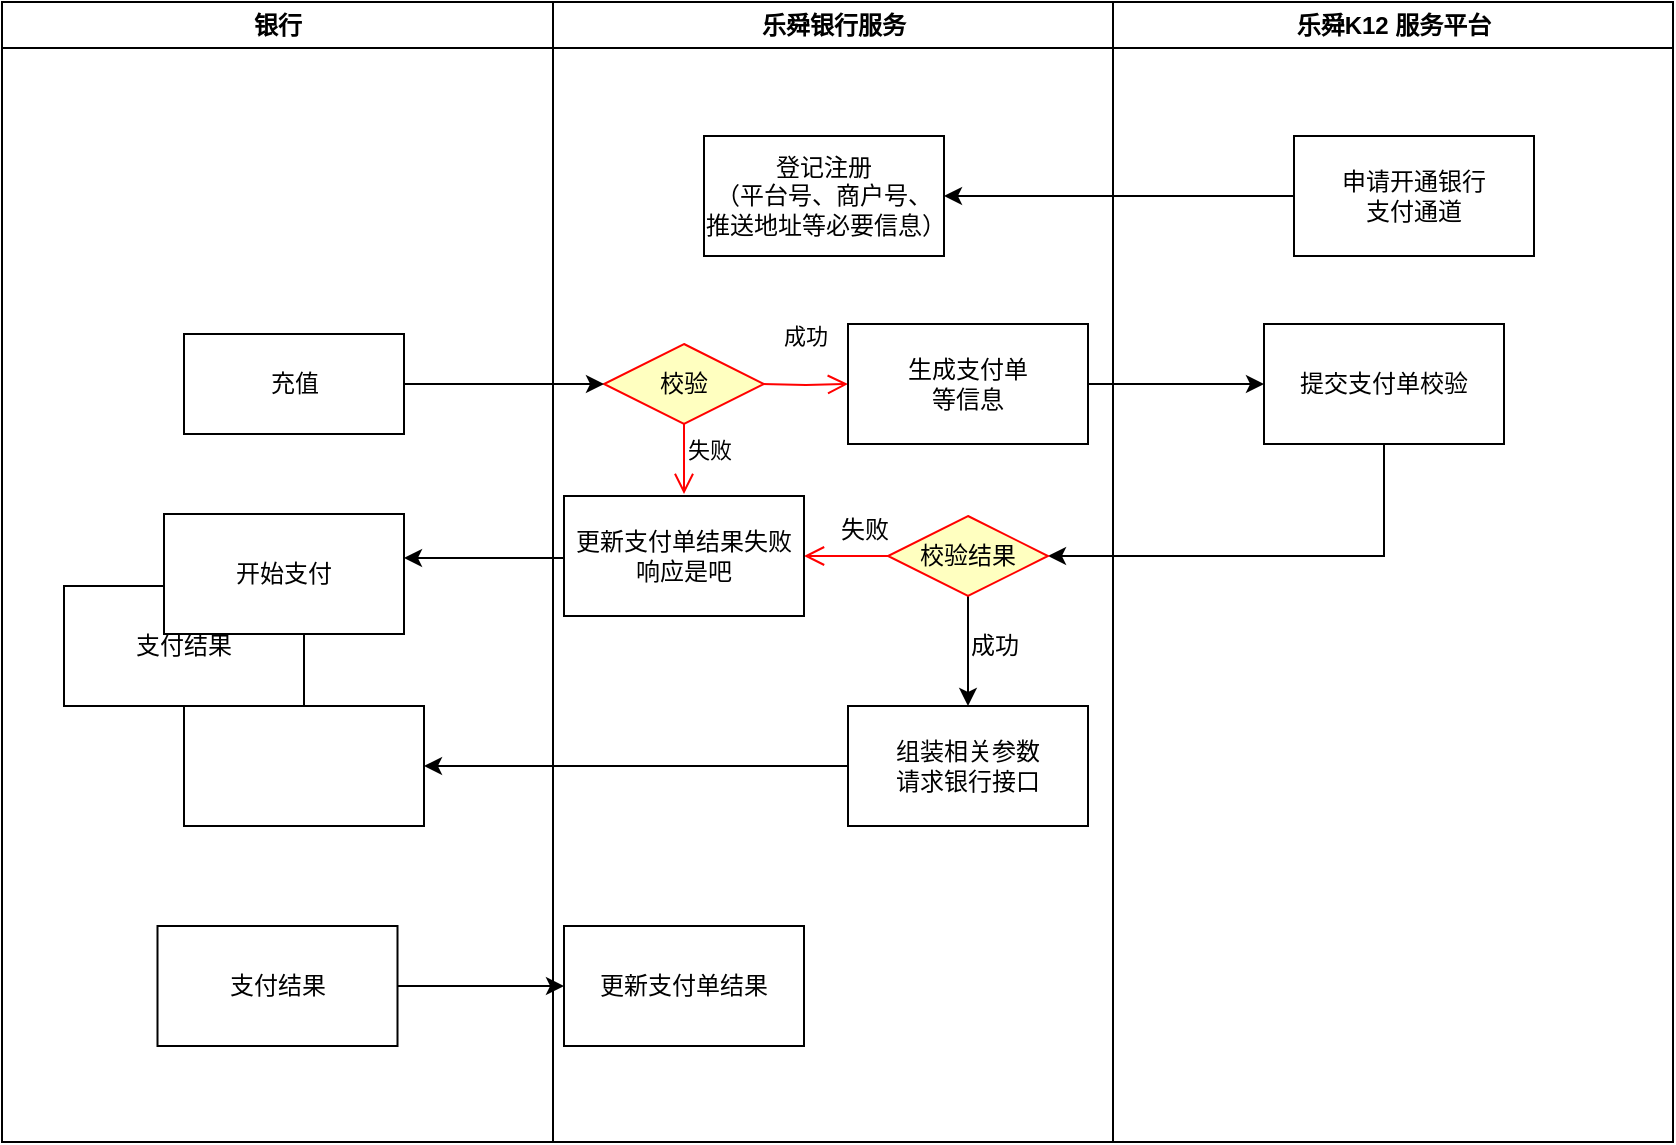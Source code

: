 <mxfile version="20.2.3" type="github">
  <diagram name="Page-1" id="e7e014a7-5840-1c2e-5031-d8a46d1fe8dd">
    <mxGraphModel dx="1002" dy="751" grid="1" gridSize="10" guides="1" tooltips="1" connect="1" arrows="1" fold="1" page="1" pageScale="1" pageWidth="1169" pageHeight="826" background="none" math="0" shadow="0">
      <root>
        <mxCell id="0" />
        <mxCell id="1" parent="0" />
        <mxCell id="2" value="银行" style="swimlane;whiteSpace=wrap;startSize=23;shadow=0;" parent="1" vertex="1">
          <mxGeometry x="169" y="128" width="275.5" height="570" as="geometry" />
        </mxCell>
        <mxCell id="CT-FRNJOSpLmzu2k3ldo-54" value="充值" style="html=1;" vertex="1" parent="2">
          <mxGeometry x="91" y="166" width="110" height="50" as="geometry" />
        </mxCell>
        <mxCell id="CT-FRNJOSpLmzu2k3ldo-99" value="支付结果" style="whiteSpace=wrap;html=1;fillColor=rgb(255, 255, 255);strokeColor=rgb(0, 0, 0);fontColor=rgb(0, 0, 0);rounded=0;" vertex="1" parent="2">
          <mxGeometry x="77.75" y="462" width="120" height="60" as="geometry" />
        </mxCell>
        <mxCell id="CT-FRNJOSpLmzu2k3ldo-111" value="支付结果" style="whiteSpace=wrap;html=1;fillColor=rgb(255, 255, 255);strokeColor=rgb(0, 0, 0);fontColor=rgb(0, 0, 0);rounded=0;" vertex="1" parent="2">
          <mxGeometry x="31" y="292" width="120" height="60" as="geometry" />
        </mxCell>
        <mxCell id="CT-FRNJOSpLmzu2k3ldo-113" value="" style="whiteSpace=wrap;html=1;fillColor=rgb(255, 255, 255);strokeColor=rgb(0, 0, 0);fontColor=rgb(0, 0, 0);rounded=0;" vertex="1" parent="2">
          <mxGeometry x="91" y="352" width="120" height="60" as="geometry" />
        </mxCell>
        <mxCell id="3" value="乐舜银行服务" style="swimlane;whiteSpace=wrap;startSize=23;" parent="1" vertex="1">
          <mxGeometry x="444.5" y="128" width="280" height="570" as="geometry" />
        </mxCell>
        <mxCell id="CT-FRNJOSpLmzu2k3ldo-50" value="登记注册&lt;br&gt;（平台号、商户号、推送地址等必要信息）" style="whiteSpace=wrap;html=1;fillColor=rgb(255, 255, 255);strokeColor=rgb(0, 0, 0);fontColor=rgb(0, 0, 0);rounded=0;" vertex="1" parent="3">
          <mxGeometry x="75.5" y="67" width="120" height="60" as="geometry" />
        </mxCell>
        <mxCell id="CT-FRNJOSpLmzu2k3ldo-69" value="校验" style="rhombus;whiteSpace=wrap;html=1;fillColor=#ffffc0;strokeColor=#ff0000;" vertex="1" parent="3">
          <mxGeometry x="25.5" y="171" width="80" height="40" as="geometry" />
        </mxCell>
        <mxCell id="CT-FRNJOSpLmzu2k3ldo-70" value="成功" style="edgeStyle=orthogonalEdgeStyle;html=1;align=left;verticalAlign=bottom;endArrow=open;endSize=8;strokeColor=#ff0000;rounded=0;entryX=0;entryY=0.5;entryDx=0;entryDy=0;" edge="1" parent="3" target="CT-FRNJOSpLmzu2k3ldo-72">
          <mxGeometry x="-0.6" y="15" relative="1" as="geometry">
            <mxPoint x="154.5" y="191" as="targetPoint" />
            <mxPoint x="104.5" y="191" as="sourcePoint" />
            <mxPoint as="offset" />
          </mxGeometry>
        </mxCell>
        <mxCell id="CT-FRNJOSpLmzu2k3ldo-71" value="失败" style="edgeStyle=orthogonalEdgeStyle;html=1;align=left;verticalAlign=top;endArrow=open;endSize=8;strokeColor=#ff0000;rounded=0;" edge="1" source="CT-FRNJOSpLmzu2k3ldo-69" parent="3">
          <mxGeometry x="-1" relative="1" as="geometry">
            <mxPoint x="65.5" y="246" as="targetPoint" />
          </mxGeometry>
        </mxCell>
        <mxCell id="CT-FRNJOSpLmzu2k3ldo-72" value="生成支付单&lt;br&gt;等信息" style="rounded=0;whiteSpace=wrap;html=1;" vertex="1" parent="3">
          <mxGeometry x="147.5" y="161" width="120" height="60" as="geometry" />
        </mxCell>
        <mxCell id="CT-FRNJOSpLmzu2k3ldo-106" value="组装相关参数&lt;br&gt;请求银行接口" style="rounded=0;whiteSpace=wrap;html=1;" vertex="1" parent="3">
          <mxGeometry x="147.5" y="352" width="120" height="60" as="geometry" />
        </mxCell>
        <mxCell id="CT-FRNJOSpLmzu2k3ldo-101" value="更新支付单结果" style="whiteSpace=wrap;html=1;fillColor=rgb(255, 255, 255);strokeColor=rgb(0, 0, 0);fontColor=rgb(0, 0, 0);rounded=0;" vertex="1" parent="3">
          <mxGeometry x="5.5" y="462" width="120" height="60" as="geometry" />
        </mxCell>
        <mxCell id="CT-FRNJOSpLmzu2k3ldo-108" value="成功" style="text;html=1;align=center;verticalAlign=middle;resizable=0;points=[];autosize=1;strokeColor=none;fillColor=none;" vertex="1" parent="3">
          <mxGeometry x="195.5" y="307" width="50" height="30" as="geometry" />
        </mxCell>
        <mxCell id="4" value="乐舜K12 服务平台" style="swimlane;whiteSpace=wrap" parent="1" vertex="1">
          <mxGeometry x="724.5" y="128" width="280" height="570" as="geometry" />
        </mxCell>
        <mxCell id="CT-FRNJOSpLmzu2k3ldo-49" value="申请开通银行&lt;br&gt;支付通道" style="rounded=0;whiteSpace=wrap;html=1;" vertex="1" parent="4">
          <mxGeometry x="90.5" y="67" width="120" height="60" as="geometry" />
        </mxCell>
        <mxCell id="CT-FRNJOSpLmzu2k3ldo-76" value="提交支付单校验" style="whiteSpace=wrap;html=1;fillColor=rgb(255, 255, 255);strokeColor=rgb(0, 0, 0);fontColor=rgb(0, 0, 0);rounded=0;" vertex="1" parent="4">
          <mxGeometry x="75.5" y="161" width="120" height="60" as="geometry" />
        </mxCell>
        <mxCell id="CT-FRNJOSpLmzu2k3ldo-51" value="" style="edgeStyle=orthogonalEdgeStyle;rounded=0;orthogonalLoop=1;jettySize=auto;html=1;" edge="1" parent="1" source="CT-FRNJOSpLmzu2k3ldo-49" target="CT-FRNJOSpLmzu2k3ldo-50">
          <mxGeometry relative="1" as="geometry" />
        </mxCell>
        <mxCell id="CT-FRNJOSpLmzu2k3ldo-61" value="" style="edgeStyle=orthogonalEdgeStyle;rounded=0;orthogonalLoop=1;jettySize=auto;html=1;" edge="1" parent="1" source="CT-FRNJOSpLmzu2k3ldo-54">
          <mxGeometry relative="1" as="geometry">
            <mxPoint x="470" y="319" as="targetPoint" />
          </mxGeometry>
        </mxCell>
        <mxCell id="CT-FRNJOSpLmzu2k3ldo-77" value="" style="edgeStyle=orthogonalEdgeStyle;rounded=0;orthogonalLoop=1;jettySize=auto;html=1;" edge="1" parent="1" source="CT-FRNJOSpLmzu2k3ldo-72" target="CT-FRNJOSpLmzu2k3ldo-76">
          <mxGeometry relative="1" as="geometry" />
        </mxCell>
        <mxCell id="CT-FRNJOSpLmzu2k3ldo-85" value="" style="edgeStyle=orthogonalEdgeStyle;rounded=0;orthogonalLoop=1;jettySize=auto;html=1;entryX=1;entryY=0.5;entryDx=0;entryDy=0;exitX=0.5;exitY=1;exitDx=0;exitDy=0;" edge="1" parent="1" source="CT-FRNJOSpLmzu2k3ldo-76" target="CT-FRNJOSpLmzu2k3ldo-86">
          <mxGeometry relative="1" as="geometry">
            <mxPoint x="710" y="443" as="targetPoint" />
          </mxGeometry>
        </mxCell>
        <mxCell id="CT-FRNJOSpLmzu2k3ldo-95" value="开始支付" style="whiteSpace=wrap;html=1;fillColor=rgb(255, 255, 255);strokeColor=rgb(0, 0, 0);fontColor=rgb(0, 0, 0);rounded=0;" vertex="1" parent="1">
          <mxGeometry x="250" y="384" width="120" height="60" as="geometry" />
        </mxCell>
        <mxCell id="CT-FRNJOSpLmzu2k3ldo-102" value="" style="edgeStyle=orthogonalEdgeStyle;rounded=0;orthogonalLoop=1;jettySize=auto;html=1;" edge="1" parent="1" source="CT-FRNJOSpLmzu2k3ldo-99" target="CT-FRNJOSpLmzu2k3ldo-101">
          <mxGeometry relative="1" as="geometry" />
        </mxCell>
        <mxCell id="CT-FRNJOSpLmzu2k3ldo-107" value="" style="edgeStyle=orthogonalEdgeStyle;rounded=0;orthogonalLoop=1;jettySize=auto;html=1;" edge="1" parent="1" source="CT-FRNJOSpLmzu2k3ldo-86" target="CT-FRNJOSpLmzu2k3ldo-106">
          <mxGeometry relative="1" as="geometry" />
        </mxCell>
        <mxCell id="CT-FRNJOSpLmzu2k3ldo-86" value="校验结果" style="rhombus;whiteSpace=wrap;html=1;fillColor=#ffffc0;strokeColor=#ff0000;" vertex="1" parent="1">
          <mxGeometry x="612" y="385" width="80" height="40" as="geometry" />
        </mxCell>
        <mxCell id="CT-FRNJOSpLmzu2k3ldo-88" value="" style="edgeStyle=orthogonalEdgeStyle;html=1;align=left;verticalAlign=top;endArrow=open;endSize=8;strokeColor=#ff0000;rounded=0;" edge="1" source="CT-FRNJOSpLmzu2k3ldo-86" parent="1">
          <mxGeometry x="-1" relative="1" as="geometry">
            <mxPoint x="570" y="405" as="targetPoint" />
          </mxGeometry>
        </mxCell>
        <mxCell id="CT-FRNJOSpLmzu2k3ldo-89" value="更新支付单结果失败&lt;br&gt;响应是吧" style="rounded=0;whiteSpace=wrap;html=1;" vertex="1" parent="1">
          <mxGeometry x="450" y="375" width="120" height="60" as="geometry" />
        </mxCell>
        <mxCell id="CT-FRNJOSpLmzu2k3ldo-96" value="" style="edgeStyle=orthogonalEdgeStyle;rounded=0;orthogonalLoop=1;jettySize=auto;html=1;" edge="1" parent="1">
          <mxGeometry relative="1" as="geometry">
            <mxPoint x="450" y="406" as="sourcePoint" />
            <mxPoint x="370" y="406" as="targetPoint" />
          </mxGeometry>
        </mxCell>
        <mxCell id="CT-FRNJOSpLmzu2k3ldo-103" value="失败" style="text;html=1;align=center;verticalAlign=middle;resizable=0;points=[];autosize=1;strokeColor=none;fillColor=none;" vertex="1" parent="1">
          <mxGeometry x="575" y="377" width="50" height="30" as="geometry" />
        </mxCell>
        <mxCell id="CT-FRNJOSpLmzu2k3ldo-114" value="" style="edgeStyle=orthogonalEdgeStyle;rounded=0;orthogonalLoop=1;jettySize=auto;html=1;" edge="1" parent="1" source="CT-FRNJOSpLmzu2k3ldo-106" target="CT-FRNJOSpLmzu2k3ldo-113">
          <mxGeometry relative="1" as="geometry" />
        </mxCell>
      </root>
    </mxGraphModel>
  </diagram>
</mxfile>
